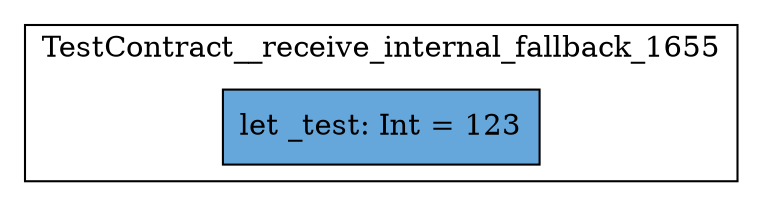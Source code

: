 digraph "never-accessed-9" {
    node [shape=box];
    subgraph "cluster_TestContract__receive_internal_fallback_1655" {
        label="TestContract__receive_internal_fallback_1655";
        "TestContract__receive_internal_fallback_1655_141" [label="let _test: Int = 123",style=filled,fillcolor="#66A7DB"];
    }
}
